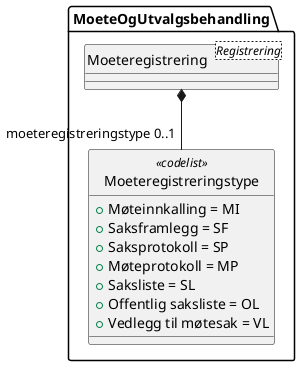 @startuml
skinparam nodesep 100
hide circle
class MoeteOgUtvalgsbehandling.Moeteregistreringstype <<codelist>> {
  +Møteinnkalling = MI
  +Saksframlegg = SF
  +Saksprotokoll = SP
  +Møteprotokoll = MP
  +Saksliste = SL
  +Offentlig saksliste = OL
  +Vedlegg til møtesak = VL
}
class MoeteOgUtvalgsbehandling.Moeteregistrering <Registrering> {
}
MoeteOgUtvalgsbehandling.Moeteregistrering *-- "moeteregistreringstype 0..1" MoeteOgUtvalgsbehandling.Moeteregistreringstype
@enduml
